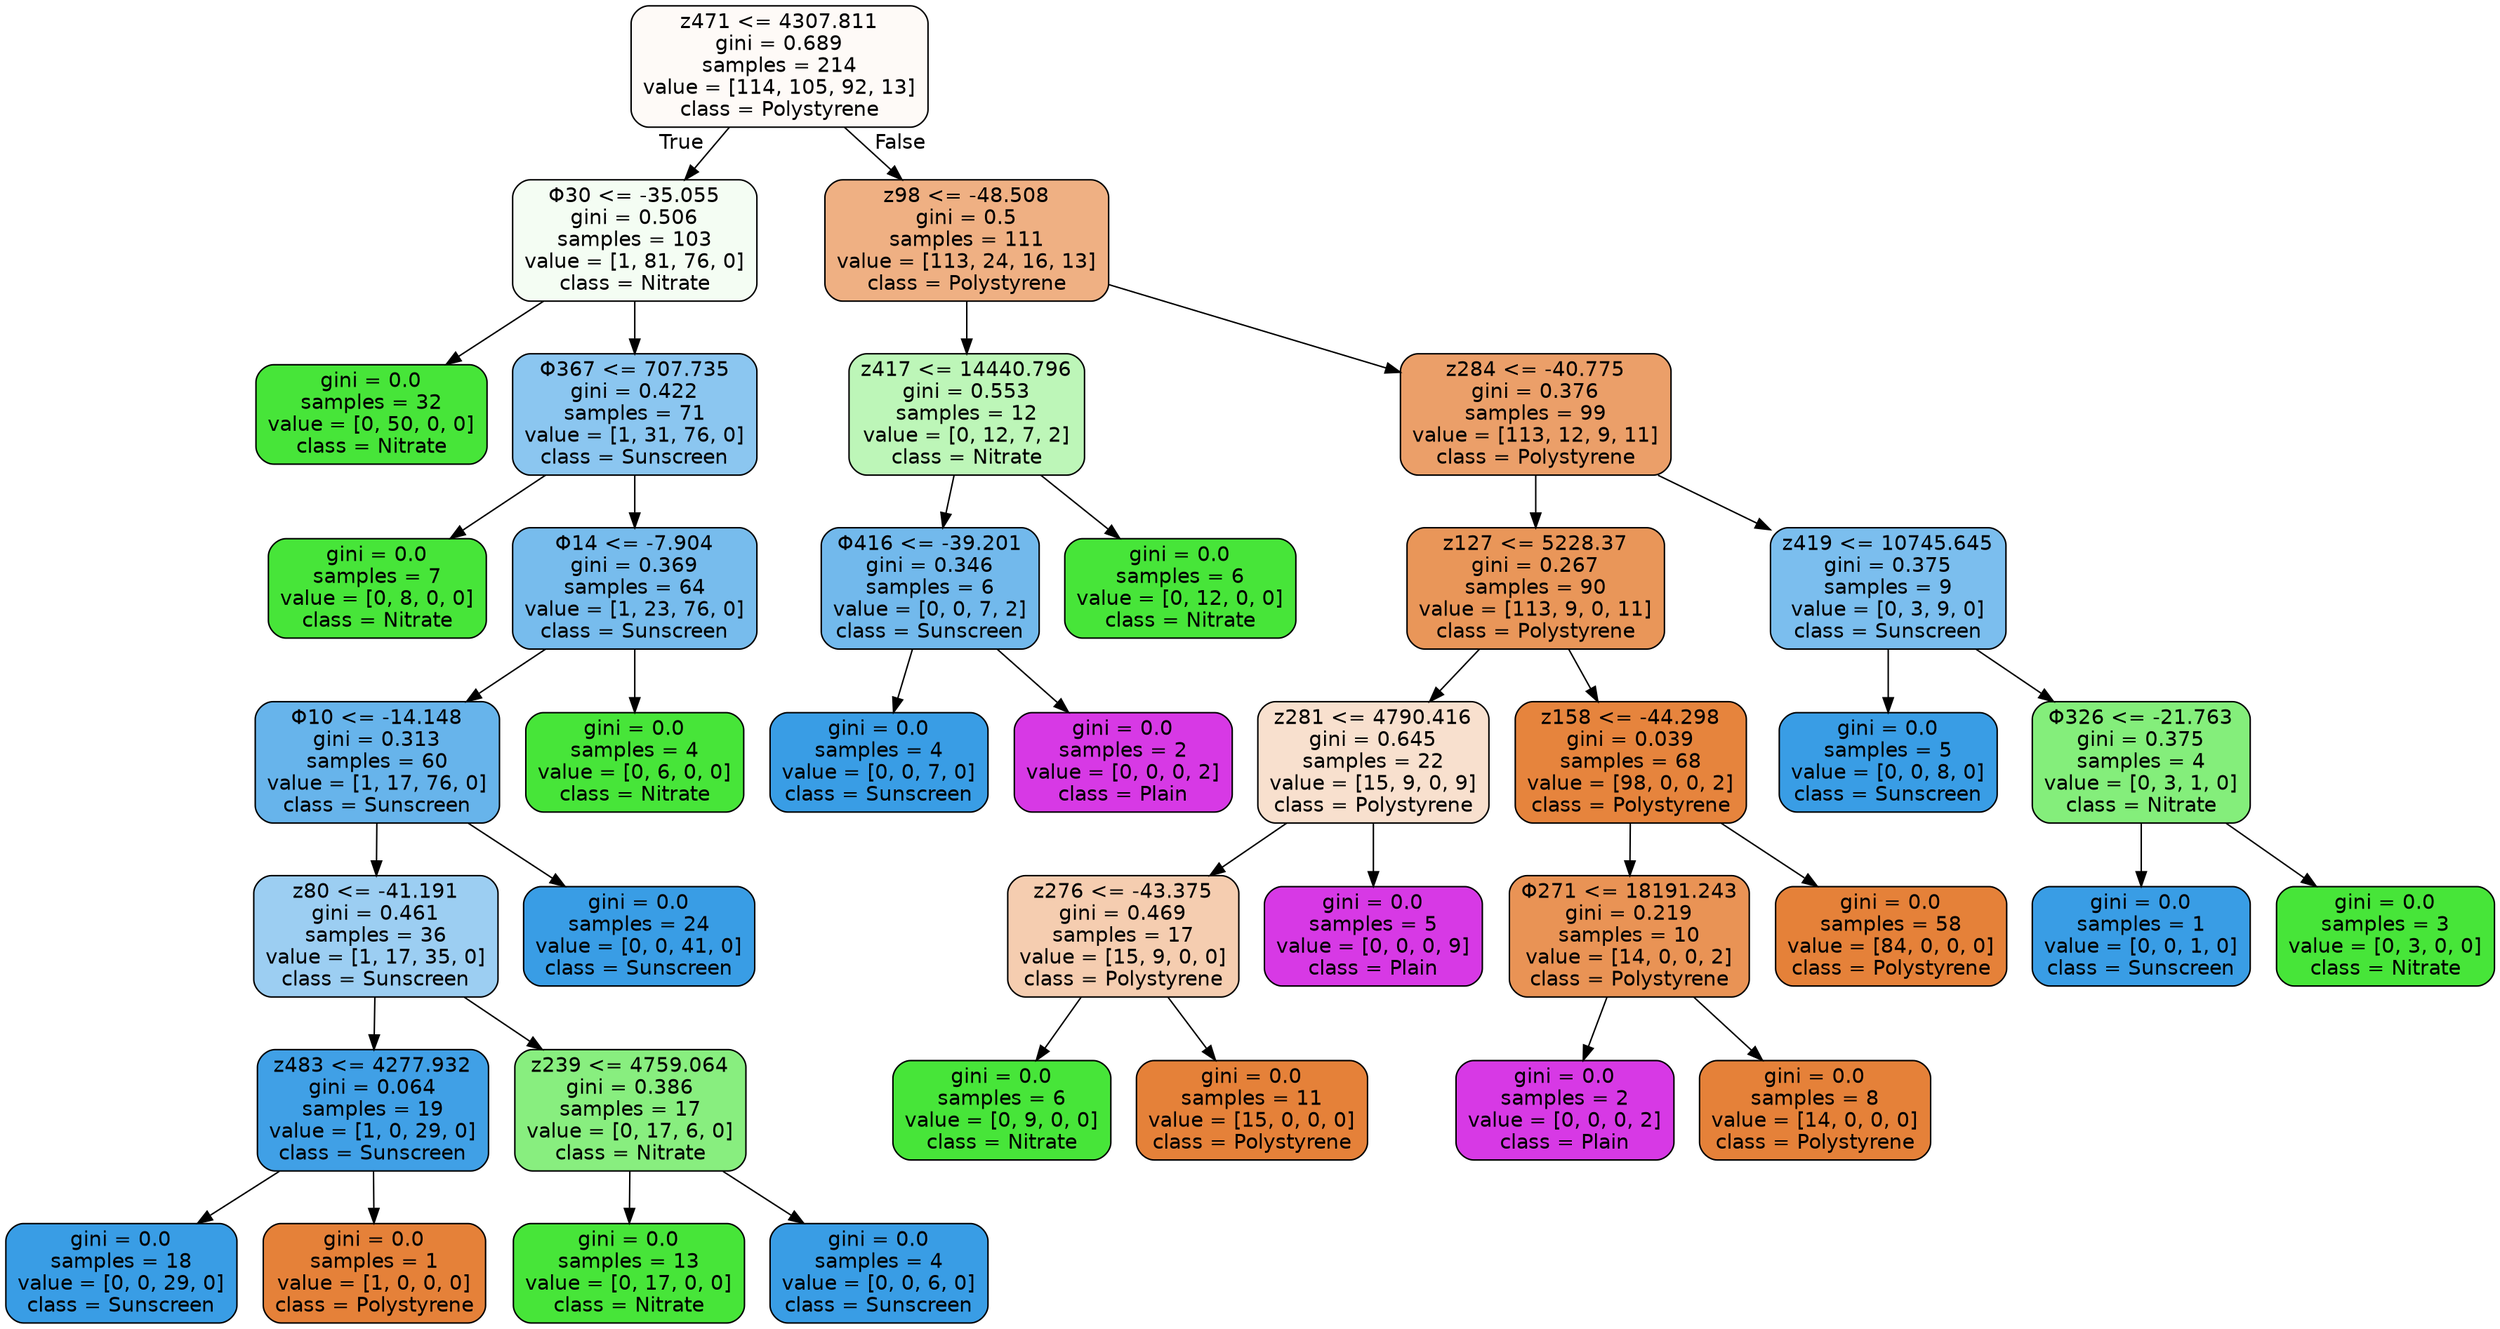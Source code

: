 digraph Tree {
node [shape=box, style="filled, rounded", color="black", fontname="helvetica"] ;
edge [fontname="helvetica"] ;
0 [label="z471 <= 4307.811\ngini = 0.689\nsamples = 214\nvalue = [114, 105, 92, 13]\nclass = Polystyrene", fillcolor="#fefaf7"] ;
1 [label="Φ30 <= -35.055\ngini = 0.506\nsamples = 103\nvalue = [1, 81, 76, 0]\nclass = Nitrate", fillcolor="#f4fdf3"] ;
0 -> 1 [labeldistance=2.5, labelangle=45, headlabel="True"] ;
2 [label="gini = 0.0\nsamples = 32\nvalue = [0, 50, 0, 0]\nclass = Nitrate", fillcolor="#47e539"] ;
1 -> 2 ;
3 [label="Φ367 <= 707.735\ngini = 0.422\nsamples = 71\nvalue = [1, 31, 76, 0]\nclass = Sunscreen", fillcolor="#8bc6f0"] ;
1 -> 3 ;
4 [label="gini = 0.0\nsamples = 7\nvalue = [0, 8, 0, 0]\nclass = Nitrate", fillcolor="#47e539"] ;
3 -> 4 ;
5 [label="Φ14 <= -7.904\ngini = 0.369\nsamples = 64\nvalue = [1, 23, 76, 0]\nclass = Sunscreen", fillcolor="#77bced"] ;
3 -> 5 ;
6 [label="Φ10 <= -14.148\ngini = 0.313\nsamples = 60\nvalue = [1, 17, 76, 0]\nclass = Sunscreen", fillcolor="#67b4eb"] ;
5 -> 6 ;
7 [label="z80 <= -41.191\ngini = 0.461\nsamples = 36\nvalue = [1, 17, 35, 0]\nclass = Sunscreen", fillcolor="#9ccef2"] ;
6 -> 7 ;
8 [label="z483 <= 4277.932\ngini = 0.064\nsamples = 19\nvalue = [1, 0, 29, 0]\nclass = Sunscreen", fillcolor="#40a0e6"] ;
7 -> 8 ;
9 [label="gini = 0.0\nsamples = 18\nvalue = [0, 0, 29, 0]\nclass = Sunscreen", fillcolor="#399de5"] ;
8 -> 9 ;
10 [label="gini = 0.0\nsamples = 1\nvalue = [1, 0, 0, 0]\nclass = Polystyrene", fillcolor="#e58139"] ;
8 -> 10 ;
11 [label="z239 <= 4759.064\ngini = 0.386\nsamples = 17\nvalue = [0, 17, 6, 0]\nclass = Nitrate", fillcolor="#88ee7f"] ;
7 -> 11 ;
12 [label="gini = 0.0\nsamples = 13\nvalue = [0, 17, 0, 0]\nclass = Nitrate", fillcolor="#47e539"] ;
11 -> 12 ;
13 [label="gini = 0.0\nsamples = 4\nvalue = [0, 0, 6, 0]\nclass = Sunscreen", fillcolor="#399de5"] ;
11 -> 13 ;
14 [label="gini = 0.0\nsamples = 24\nvalue = [0, 0, 41, 0]\nclass = Sunscreen", fillcolor="#399de5"] ;
6 -> 14 ;
15 [label="gini = 0.0\nsamples = 4\nvalue = [0, 6, 0, 0]\nclass = Nitrate", fillcolor="#47e539"] ;
5 -> 15 ;
16 [label="z98 <= -48.508\ngini = 0.5\nsamples = 111\nvalue = [113, 24, 16, 13]\nclass = Polystyrene", fillcolor="#efb083"] ;
0 -> 16 [labeldistance=2.5, labelangle=-45, headlabel="False"] ;
17 [label="z417 <= 14440.796\ngini = 0.553\nsamples = 12\nvalue = [0, 12, 7, 2]\nclass = Nitrate", fillcolor="#bdf6b8"] ;
16 -> 17 ;
18 [label="Φ416 <= -39.201\ngini = 0.346\nsamples = 6\nvalue = [0, 0, 7, 2]\nclass = Sunscreen", fillcolor="#72b9ec"] ;
17 -> 18 ;
19 [label="gini = 0.0\nsamples = 4\nvalue = [0, 0, 7, 0]\nclass = Sunscreen", fillcolor="#399de5"] ;
18 -> 19 ;
20 [label="gini = 0.0\nsamples = 2\nvalue = [0, 0, 0, 2]\nclass = Plain", fillcolor="#d739e5"] ;
18 -> 20 ;
21 [label="gini = 0.0\nsamples = 6\nvalue = [0, 12, 0, 0]\nclass = Nitrate", fillcolor="#47e539"] ;
17 -> 21 ;
22 [label="z284 <= -40.775\ngini = 0.376\nsamples = 99\nvalue = [113, 12, 9, 11]\nclass = Polystyrene", fillcolor="#eb9f69"] ;
16 -> 22 ;
23 [label="z127 <= 5228.37\ngini = 0.267\nsamples = 90\nvalue = [113, 9, 0, 11]\nclass = Polystyrene", fillcolor="#e99659"] ;
22 -> 23 ;
24 [label="z281 <= 4790.416\ngini = 0.645\nsamples = 22\nvalue = [15, 9, 0, 9]\nclass = Polystyrene", fillcolor="#f8e0ce"] ;
23 -> 24 ;
25 [label="z276 <= -43.375\ngini = 0.469\nsamples = 17\nvalue = [15, 9, 0, 0]\nclass = Polystyrene", fillcolor="#f5cdb0"] ;
24 -> 25 ;
26 [label="gini = 0.0\nsamples = 6\nvalue = [0, 9, 0, 0]\nclass = Nitrate", fillcolor="#47e539"] ;
25 -> 26 ;
27 [label="gini = 0.0\nsamples = 11\nvalue = [15, 0, 0, 0]\nclass = Polystyrene", fillcolor="#e58139"] ;
25 -> 27 ;
28 [label="gini = 0.0\nsamples = 5\nvalue = [0, 0, 0, 9]\nclass = Plain", fillcolor="#d739e5"] ;
24 -> 28 ;
29 [label="z158 <= -44.298\ngini = 0.039\nsamples = 68\nvalue = [98, 0, 0, 2]\nclass = Polystyrene", fillcolor="#e6843d"] ;
23 -> 29 ;
30 [label="Φ271 <= 18191.243\ngini = 0.219\nsamples = 10\nvalue = [14, 0, 0, 2]\nclass = Polystyrene", fillcolor="#e99355"] ;
29 -> 30 ;
31 [label="gini = 0.0\nsamples = 2\nvalue = [0, 0, 0, 2]\nclass = Plain", fillcolor="#d739e5"] ;
30 -> 31 ;
32 [label="gini = 0.0\nsamples = 8\nvalue = [14, 0, 0, 0]\nclass = Polystyrene", fillcolor="#e58139"] ;
30 -> 32 ;
33 [label="gini = 0.0\nsamples = 58\nvalue = [84, 0, 0, 0]\nclass = Polystyrene", fillcolor="#e58139"] ;
29 -> 33 ;
34 [label="z419 <= 10745.645\ngini = 0.375\nsamples = 9\nvalue = [0, 3, 9, 0]\nclass = Sunscreen", fillcolor="#7bbeee"] ;
22 -> 34 ;
35 [label="gini = 0.0\nsamples = 5\nvalue = [0, 0, 8, 0]\nclass = Sunscreen", fillcolor="#399de5"] ;
34 -> 35 ;
36 [label="Φ326 <= -21.763\ngini = 0.375\nsamples = 4\nvalue = [0, 3, 1, 0]\nclass = Nitrate", fillcolor="#84ee7b"] ;
34 -> 36 ;
37 [label="gini = 0.0\nsamples = 1\nvalue = [0, 0, 1, 0]\nclass = Sunscreen", fillcolor="#399de5"] ;
36 -> 37 ;
38 [label="gini = 0.0\nsamples = 3\nvalue = [0, 3, 0, 0]\nclass = Nitrate", fillcolor="#47e539"] ;
36 -> 38 ;
}